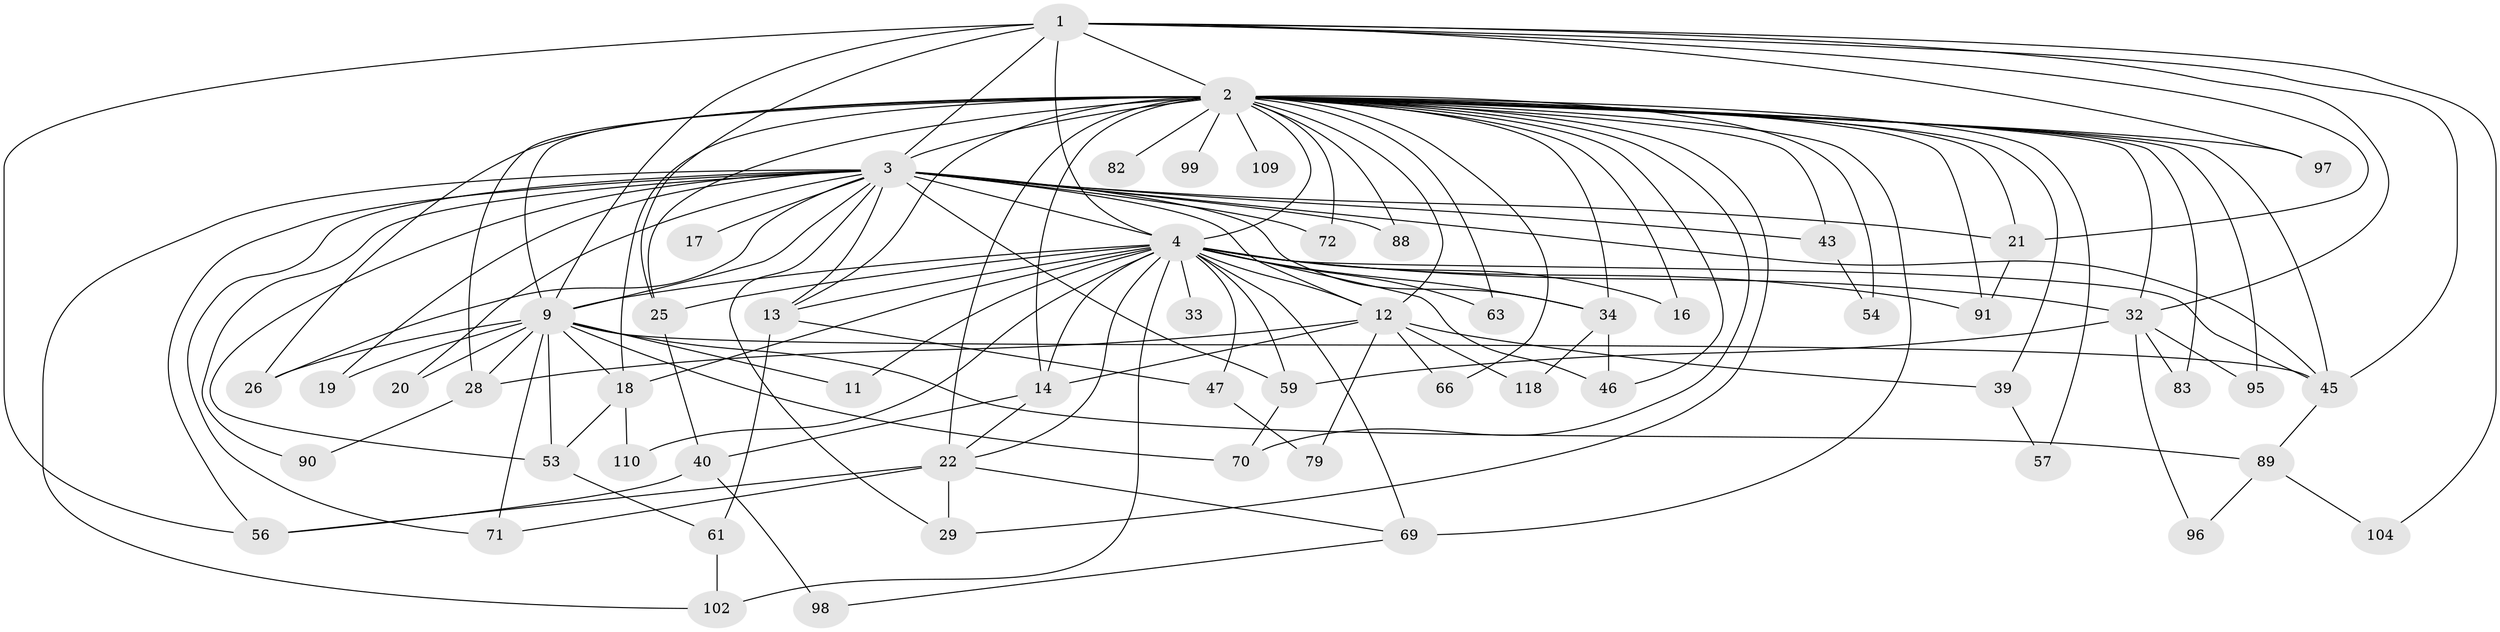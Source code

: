 // original degree distribution, {17: 0.013605442176870748, 33: 0.006802721088435374, 23: 0.013605442176870748, 22: 0.013605442176870748, 25: 0.006802721088435374, 29: 0.006802721088435374, 21: 0.006802721088435374, 3: 0.19047619047619047, 8: 0.034013605442176874, 7: 0.02040816326530612, 5: 0.034013605442176874, 6: 0.013605442176870748, 2: 0.5510204081632653, 4: 0.07482993197278912, 9: 0.013605442176870748}
// Generated by graph-tools (version 1.1) at 2025/17/03/04/25 18:17:19]
// undirected, 58 vertices, 136 edges
graph export_dot {
graph [start="1"]
  node [color=gray90,style=filled];
  1 [super="+23"];
  2 [super="+64+52+55+125+123+78+94+81+74+24+119+106+48+73+6"];
  3 [super="+15+62+80+139+36+107+7+60"];
  4 [super="+67+5+65"];
  9 [super="+144+31"];
  11 [super="+113"];
  12 [super="+37+41"];
  13 [super="+76"];
  14 [super="+130+108"];
  16 [super="+101"];
  17 [super="+42"];
  18 [super="+142"];
  19;
  20;
  21;
  22 [super="+27+126"];
  25;
  26 [super="+147"];
  28;
  29;
  32 [super="+49"];
  33;
  34 [super="+75"];
  39;
  40;
  43;
  45 [super="+86+134+124+103"];
  46;
  47;
  53;
  54;
  56 [super="+114"];
  57;
  59 [super="+136"];
  61;
  63;
  66;
  69 [super="+87"];
  70 [super="+146+115"];
  71;
  72;
  79;
  82;
  83;
  88;
  89;
  90;
  91 [super="+112"];
  95;
  96;
  97;
  98;
  99;
  102 [super="+140"];
  104;
  109;
  110;
  118;
  1 -- 2 [weight=4];
  1 -- 3 [weight=3];
  1 -- 4 [weight=4];
  1 -- 9;
  1 -- 21;
  1 -- 25;
  1 -- 45;
  1 -- 56;
  1 -- 97;
  1 -- 104;
  1 -- 32;
  2 -- 3 [weight=13];
  2 -- 4 [weight=14];
  2 -- 9 [weight=7];
  2 -- 18 [weight=2];
  2 -- 28 [weight=4];
  2 -- 32 [weight=2];
  2 -- 34 [weight=3];
  2 -- 83;
  2 -- 95;
  2 -- 69 [weight=2];
  2 -- 54;
  2 -- 46;
  2 -- 21 [weight=2];
  2 -- 97;
  2 -- 39;
  2 -- 12;
  2 -- 26;
  2 -- 29;
  2 -- 22 [weight=4];
  2 -- 72;
  2 -- 66;
  2 -- 70;
  2 -- 13 [weight=3];
  2 -- 14;
  2 -- 16;
  2 -- 82 [weight=2];
  2 -- 88;
  2 -- 25;
  2 -- 91;
  2 -- 99 [weight=2];
  2 -- 43;
  2 -- 45 [weight=2];
  2 -- 109 [weight=2];
  2 -- 57;
  2 -- 63;
  3 -- 4 [weight=8];
  3 -- 9 [weight=6];
  3 -- 17 [weight=3];
  3 -- 29;
  3 -- 45;
  3 -- 13;
  3 -- 71;
  3 -- 43;
  3 -- 19;
  3 -- 26;
  3 -- 21;
  3 -- 102;
  3 -- 72;
  3 -- 12;
  3 -- 20;
  3 -- 88;
  3 -- 90;
  3 -- 34;
  3 -- 56;
  3 -- 59;
  3 -- 53;
  4 -- 9 [weight=3];
  4 -- 12 [weight=2];
  4 -- 13;
  4 -- 22;
  4 -- 32;
  4 -- 110;
  4 -- 69;
  4 -- 11 [weight=2];
  4 -- 14;
  4 -- 16 [weight=2];
  4 -- 18;
  4 -- 25;
  4 -- 91;
  4 -- 33;
  4 -- 34;
  4 -- 102;
  4 -- 45 [weight=2];
  4 -- 46;
  4 -- 47;
  4 -- 59;
  4 -- 63;
  9 -- 11;
  9 -- 19;
  9 -- 20;
  9 -- 71;
  9 -- 89;
  9 -- 45;
  9 -- 18;
  9 -- 53;
  9 -- 70;
  9 -- 26;
  9 -- 28;
  12 -- 14;
  12 -- 39 [weight=2];
  12 -- 66;
  12 -- 118;
  12 -- 28;
  12 -- 79;
  13 -- 47;
  13 -- 61;
  14 -- 40;
  14 -- 22;
  18 -- 53;
  18 -- 110;
  21 -- 91;
  22 -- 56;
  22 -- 69;
  22 -- 71;
  22 -- 29;
  25 -- 40;
  28 -- 90;
  32 -- 83;
  32 -- 95;
  32 -- 96;
  32 -- 59;
  34 -- 46;
  34 -- 118;
  39 -- 57;
  40 -- 98;
  40 -- 56;
  43 -- 54;
  45 -- 89;
  47 -- 79;
  53 -- 61;
  59 -- 70;
  61 -- 102;
  69 -- 98;
  89 -- 96;
  89 -- 104;
}
